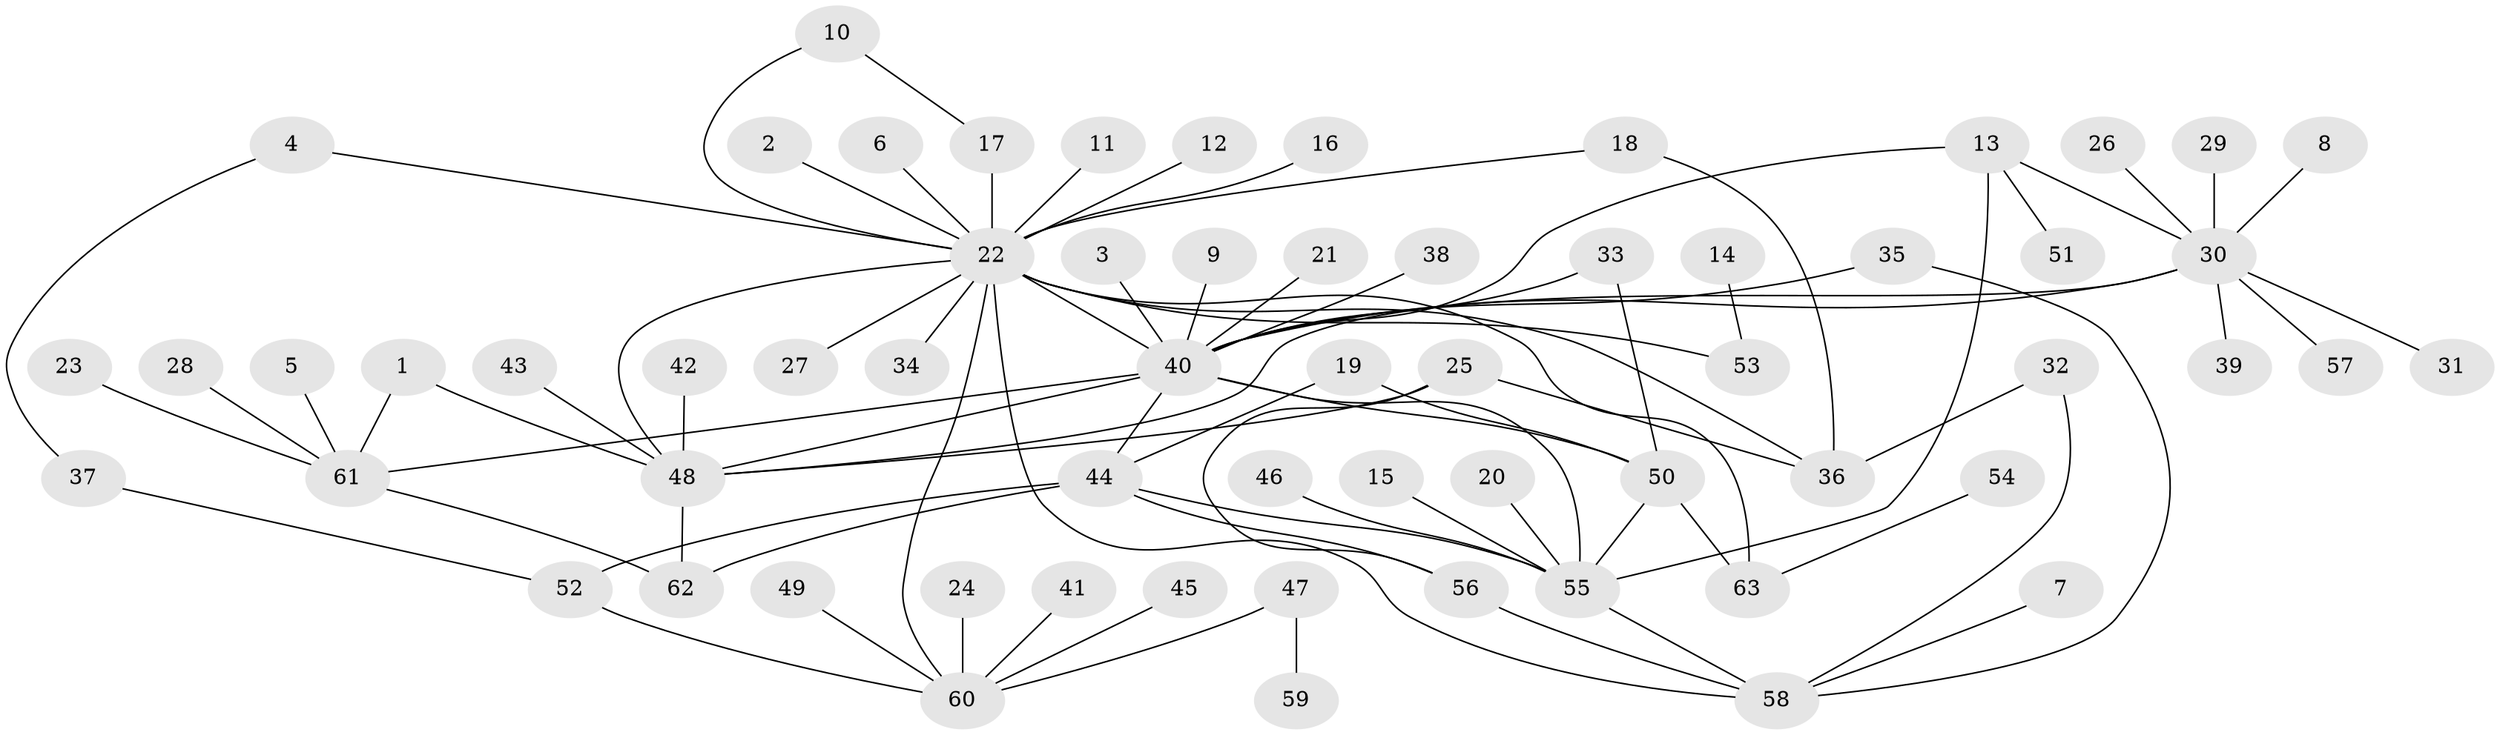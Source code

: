 // original degree distribution, {2: 0.1984126984126984, 21: 0.007936507936507936, 18: 0.007936507936507936, 7: 0.023809523809523808, 6: 0.015873015873015872, 3: 0.12698412698412698, 5: 0.015873015873015872, 9: 0.015873015873015872, 1: 0.5396825396825397, 8: 0.015873015873015872, 4: 0.023809523809523808, 10: 0.007936507936507936}
// Generated by graph-tools (version 1.1) at 2025/49/03/09/25 03:49:50]
// undirected, 63 vertices, 84 edges
graph export_dot {
graph [start="1"]
  node [color=gray90,style=filled];
  1;
  2;
  3;
  4;
  5;
  6;
  7;
  8;
  9;
  10;
  11;
  12;
  13;
  14;
  15;
  16;
  17;
  18;
  19;
  20;
  21;
  22;
  23;
  24;
  25;
  26;
  27;
  28;
  29;
  30;
  31;
  32;
  33;
  34;
  35;
  36;
  37;
  38;
  39;
  40;
  41;
  42;
  43;
  44;
  45;
  46;
  47;
  48;
  49;
  50;
  51;
  52;
  53;
  54;
  55;
  56;
  57;
  58;
  59;
  60;
  61;
  62;
  63;
  1 -- 48 [weight=1.0];
  1 -- 61 [weight=1.0];
  2 -- 22 [weight=1.0];
  3 -- 40 [weight=1.0];
  4 -- 22 [weight=1.0];
  4 -- 37 [weight=1.0];
  5 -- 61 [weight=1.0];
  6 -- 22 [weight=1.0];
  7 -- 58 [weight=1.0];
  8 -- 30 [weight=1.0];
  9 -- 40 [weight=1.0];
  10 -- 17 [weight=1.0];
  10 -- 22 [weight=1.0];
  11 -- 22 [weight=1.0];
  12 -- 22 [weight=1.0];
  13 -- 30 [weight=1.0];
  13 -- 40 [weight=1.0];
  13 -- 51 [weight=1.0];
  13 -- 55 [weight=1.0];
  14 -- 53 [weight=1.0];
  15 -- 55 [weight=1.0];
  16 -- 22 [weight=1.0];
  17 -- 22 [weight=1.0];
  18 -- 22 [weight=1.0];
  18 -- 36 [weight=1.0];
  19 -- 44 [weight=1.0];
  19 -- 50 [weight=1.0];
  20 -- 55 [weight=1.0];
  21 -- 40 [weight=1.0];
  22 -- 27 [weight=1.0];
  22 -- 34 [weight=1.0];
  22 -- 36 [weight=1.0];
  22 -- 40 [weight=1.0];
  22 -- 48 [weight=1.0];
  22 -- 53 [weight=1.0];
  22 -- 58 [weight=1.0];
  22 -- 60 [weight=1.0];
  22 -- 63 [weight=1.0];
  23 -- 61 [weight=1.0];
  24 -- 60 [weight=1.0];
  25 -- 36 [weight=1.0];
  25 -- 48 [weight=1.0];
  25 -- 56 [weight=1.0];
  26 -- 30 [weight=1.0];
  28 -- 61 [weight=1.0];
  29 -- 30 [weight=1.0];
  30 -- 31 [weight=1.0];
  30 -- 39 [weight=1.0];
  30 -- 40 [weight=1.0];
  30 -- 48 [weight=1.0];
  30 -- 57 [weight=1.0];
  32 -- 36 [weight=1.0];
  32 -- 58 [weight=1.0];
  33 -- 40 [weight=1.0];
  33 -- 50 [weight=1.0];
  35 -- 40 [weight=1.0];
  35 -- 58 [weight=1.0];
  37 -- 52 [weight=1.0];
  38 -- 40 [weight=1.0];
  40 -- 44 [weight=1.0];
  40 -- 48 [weight=1.0];
  40 -- 50 [weight=1.0];
  40 -- 55 [weight=1.0];
  40 -- 61 [weight=1.0];
  41 -- 60 [weight=1.0];
  42 -- 48 [weight=1.0];
  43 -- 48 [weight=1.0];
  44 -- 52 [weight=1.0];
  44 -- 55 [weight=1.0];
  44 -- 56 [weight=1.0];
  44 -- 62 [weight=1.0];
  45 -- 60 [weight=1.0];
  46 -- 55 [weight=1.0];
  47 -- 59 [weight=1.0];
  47 -- 60 [weight=1.0];
  48 -- 62 [weight=1.0];
  49 -- 60 [weight=1.0];
  50 -- 55 [weight=1.0];
  50 -- 63 [weight=1.0];
  52 -- 60 [weight=1.0];
  54 -- 63 [weight=1.0];
  55 -- 58 [weight=1.0];
  56 -- 58 [weight=1.0];
  61 -- 62 [weight=1.0];
}
